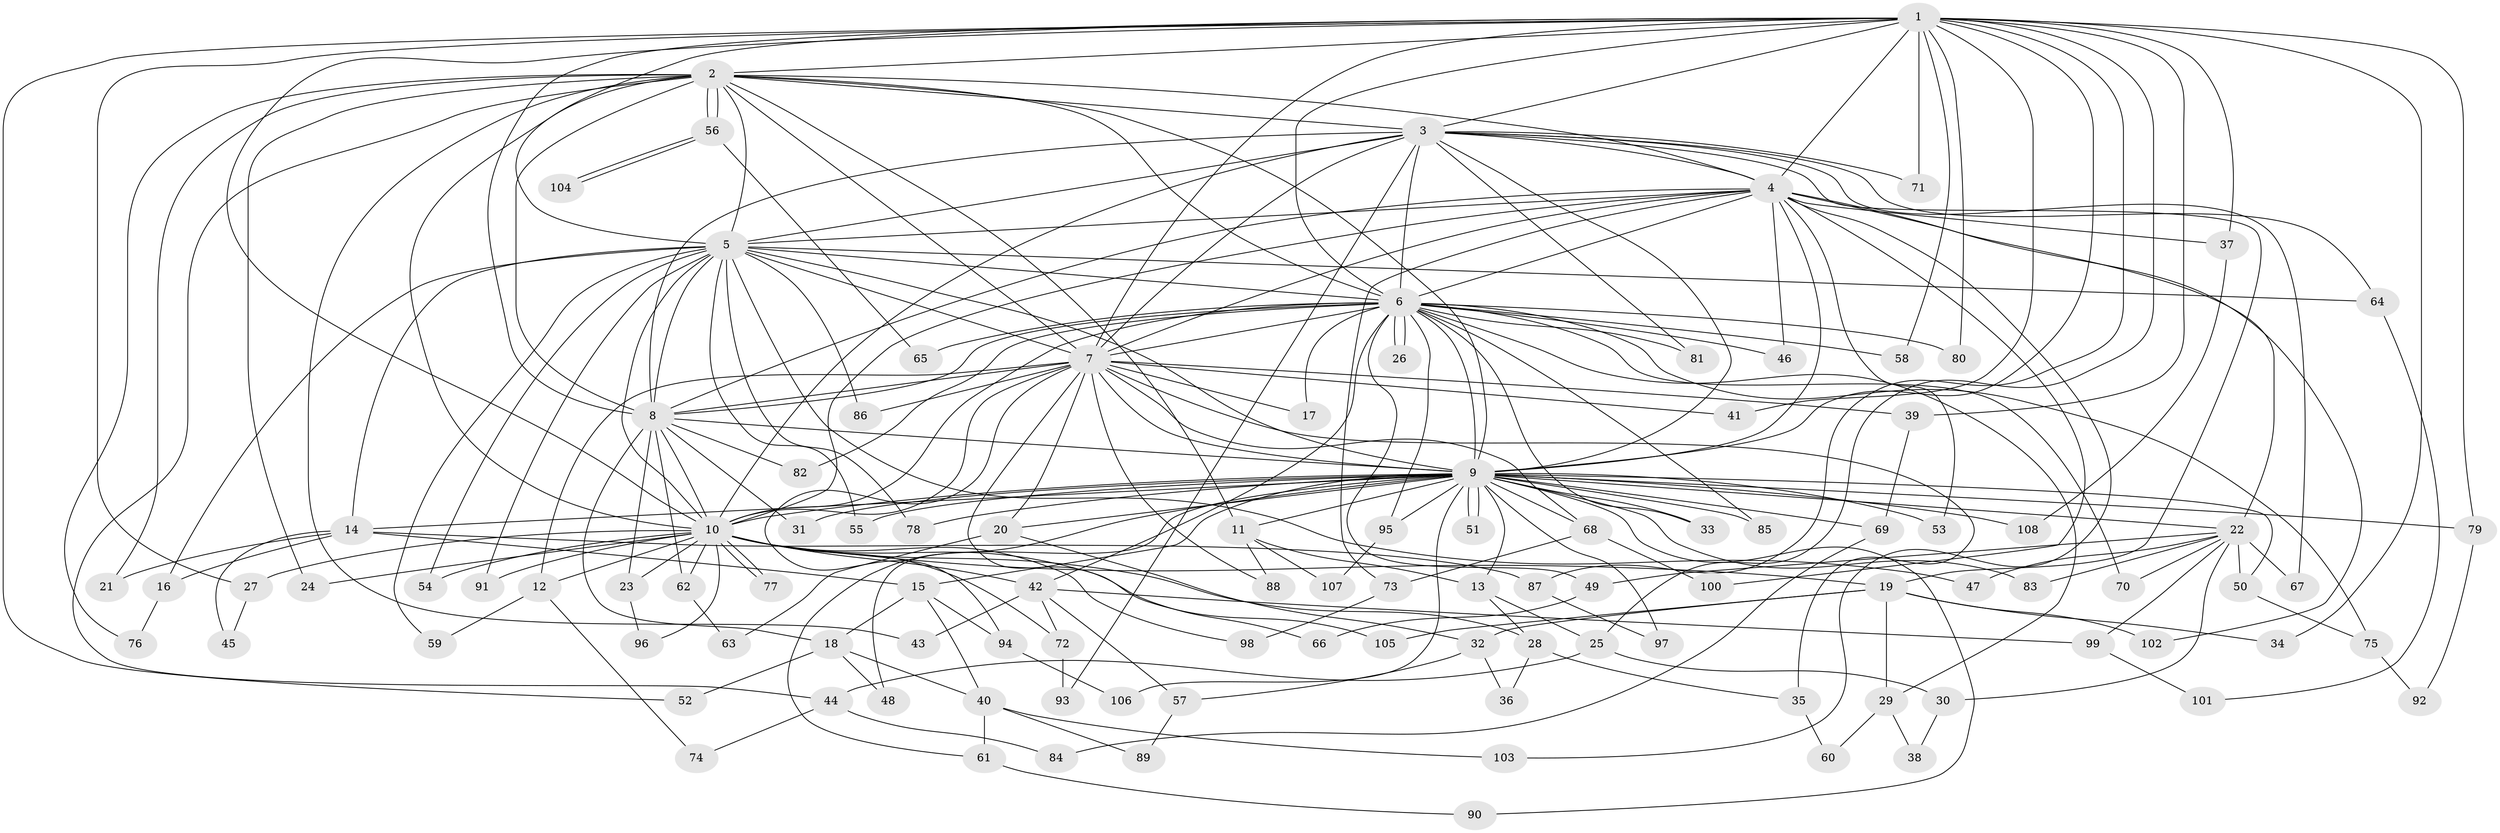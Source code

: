 // coarse degree distribution, {20: 0.011494252873563218, 16: 0.011494252873563218, 13: 0.022988505747126436, 30: 0.011494252873563218, 19: 0.011494252873563218, 18: 0.011494252873563218, 31: 0.011494252873563218, 22: 0.011494252873563218, 5: 0.08045977011494253, 4: 0.04597701149425287, 6: 0.011494252873563218, 2: 0.5402298850574713, 9: 0.011494252873563218, 11: 0.011494252873563218, 1: 0.034482758620689655, 3: 0.16091954022988506}
// Generated by graph-tools (version 1.1) at 2025/41/03/06/25 10:41:35]
// undirected, 108 vertices, 241 edges
graph export_dot {
graph [start="1"]
  node [color=gray90,style=filled];
  1;
  2;
  3;
  4;
  5;
  6;
  7;
  8;
  9;
  10;
  11;
  12;
  13;
  14;
  15;
  16;
  17;
  18;
  19;
  20;
  21;
  22;
  23;
  24;
  25;
  26;
  27;
  28;
  29;
  30;
  31;
  32;
  33;
  34;
  35;
  36;
  37;
  38;
  39;
  40;
  41;
  42;
  43;
  44;
  45;
  46;
  47;
  48;
  49;
  50;
  51;
  52;
  53;
  54;
  55;
  56;
  57;
  58;
  59;
  60;
  61;
  62;
  63;
  64;
  65;
  66;
  67;
  68;
  69;
  70;
  71;
  72;
  73;
  74;
  75;
  76;
  77;
  78;
  79;
  80;
  81;
  82;
  83;
  84;
  85;
  86;
  87;
  88;
  89;
  90;
  91;
  92;
  93;
  94;
  95;
  96;
  97;
  98;
  99;
  100;
  101;
  102;
  103;
  104;
  105;
  106;
  107;
  108;
  1 -- 2;
  1 -- 3;
  1 -- 4;
  1 -- 5;
  1 -- 6;
  1 -- 7;
  1 -- 8;
  1 -- 9;
  1 -- 10;
  1 -- 25;
  1 -- 27;
  1 -- 34;
  1 -- 37;
  1 -- 39;
  1 -- 41;
  1 -- 52;
  1 -- 58;
  1 -- 71;
  1 -- 79;
  1 -- 80;
  1 -- 87;
  2 -- 3;
  2 -- 4;
  2 -- 5;
  2 -- 6;
  2 -- 7;
  2 -- 8;
  2 -- 9;
  2 -- 10;
  2 -- 11;
  2 -- 21;
  2 -- 24;
  2 -- 43;
  2 -- 44;
  2 -- 56;
  2 -- 56;
  2 -- 76;
  3 -- 4;
  3 -- 5;
  3 -- 6;
  3 -- 7;
  3 -- 8;
  3 -- 9;
  3 -- 10;
  3 -- 19;
  3 -- 64;
  3 -- 67;
  3 -- 71;
  3 -- 81;
  3 -- 93;
  4 -- 5;
  4 -- 6;
  4 -- 7;
  4 -- 8;
  4 -- 9;
  4 -- 10;
  4 -- 22;
  4 -- 37;
  4 -- 46;
  4 -- 53;
  4 -- 73;
  4 -- 100;
  4 -- 102;
  4 -- 103;
  5 -- 6;
  5 -- 7;
  5 -- 8;
  5 -- 9;
  5 -- 10;
  5 -- 14;
  5 -- 16;
  5 -- 47;
  5 -- 54;
  5 -- 55;
  5 -- 59;
  5 -- 64;
  5 -- 78;
  5 -- 86;
  5 -- 91;
  6 -- 7;
  6 -- 8;
  6 -- 9;
  6 -- 10;
  6 -- 17;
  6 -- 26;
  6 -- 26;
  6 -- 29;
  6 -- 33;
  6 -- 42;
  6 -- 46;
  6 -- 49;
  6 -- 58;
  6 -- 65;
  6 -- 70;
  6 -- 75;
  6 -- 80;
  6 -- 81;
  6 -- 82;
  6 -- 85;
  6 -- 95;
  7 -- 8;
  7 -- 9;
  7 -- 10;
  7 -- 12;
  7 -- 17;
  7 -- 20;
  7 -- 35;
  7 -- 39;
  7 -- 41;
  7 -- 66;
  7 -- 68;
  7 -- 86;
  7 -- 88;
  7 -- 94;
  8 -- 9;
  8 -- 10;
  8 -- 18;
  8 -- 23;
  8 -- 31;
  8 -- 62;
  8 -- 82;
  9 -- 10;
  9 -- 11;
  9 -- 13;
  9 -- 14;
  9 -- 15;
  9 -- 20;
  9 -- 22;
  9 -- 31;
  9 -- 33;
  9 -- 48;
  9 -- 50;
  9 -- 51;
  9 -- 51;
  9 -- 53;
  9 -- 55;
  9 -- 61;
  9 -- 68;
  9 -- 69;
  9 -- 78;
  9 -- 79;
  9 -- 83;
  9 -- 85;
  9 -- 90;
  9 -- 95;
  9 -- 97;
  9 -- 106;
  9 -- 108;
  10 -- 12;
  10 -- 19;
  10 -- 23;
  10 -- 24;
  10 -- 27;
  10 -- 28;
  10 -- 42;
  10 -- 54;
  10 -- 62;
  10 -- 72;
  10 -- 77;
  10 -- 77;
  10 -- 91;
  10 -- 96;
  10 -- 98;
  10 -- 105;
  11 -- 13;
  11 -- 88;
  11 -- 107;
  12 -- 59;
  12 -- 74;
  13 -- 25;
  13 -- 28;
  14 -- 15;
  14 -- 16;
  14 -- 21;
  14 -- 45;
  14 -- 87;
  15 -- 18;
  15 -- 40;
  15 -- 94;
  16 -- 76;
  18 -- 40;
  18 -- 48;
  18 -- 52;
  19 -- 29;
  19 -- 32;
  19 -- 34;
  19 -- 102;
  19 -- 105;
  20 -- 32;
  20 -- 63;
  22 -- 30;
  22 -- 47;
  22 -- 49;
  22 -- 50;
  22 -- 67;
  22 -- 70;
  22 -- 83;
  22 -- 99;
  23 -- 96;
  25 -- 30;
  25 -- 44;
  27 -- 45;
  28 -- 35;
  28 -- 36;
  29 -- 38;
  29 -- 60;
  30 -- 38;
  32 -- 36;
  32 -- 57;
  35 -- 60;
  37 -- 108;
  39 -- 69;
  40 -- 61;
  40 -- 89;
  40 -- 103;
  42 -- 43;
  42 -- 57;
  42 -- 72;
  42 -- 99;
  44 -- 74;
  44 -- 84;
  49 -- 66;
  50 -- 75;
  56 -- 65;
  56 -- 104;
  56 -- 104;
  57 -- 89;
  61 -- 90;
  62 -- 63;
  64 -- 101;
  68 -- 73;
  68 -- 100;
  69 -- 84;
  72 -- 93;
  73 -- 98;
  75 -- 92;
  79 -- 92;
  87 -- 97;
  94 -- 106;
  95 -- 107;
  99 -- 101;
}
